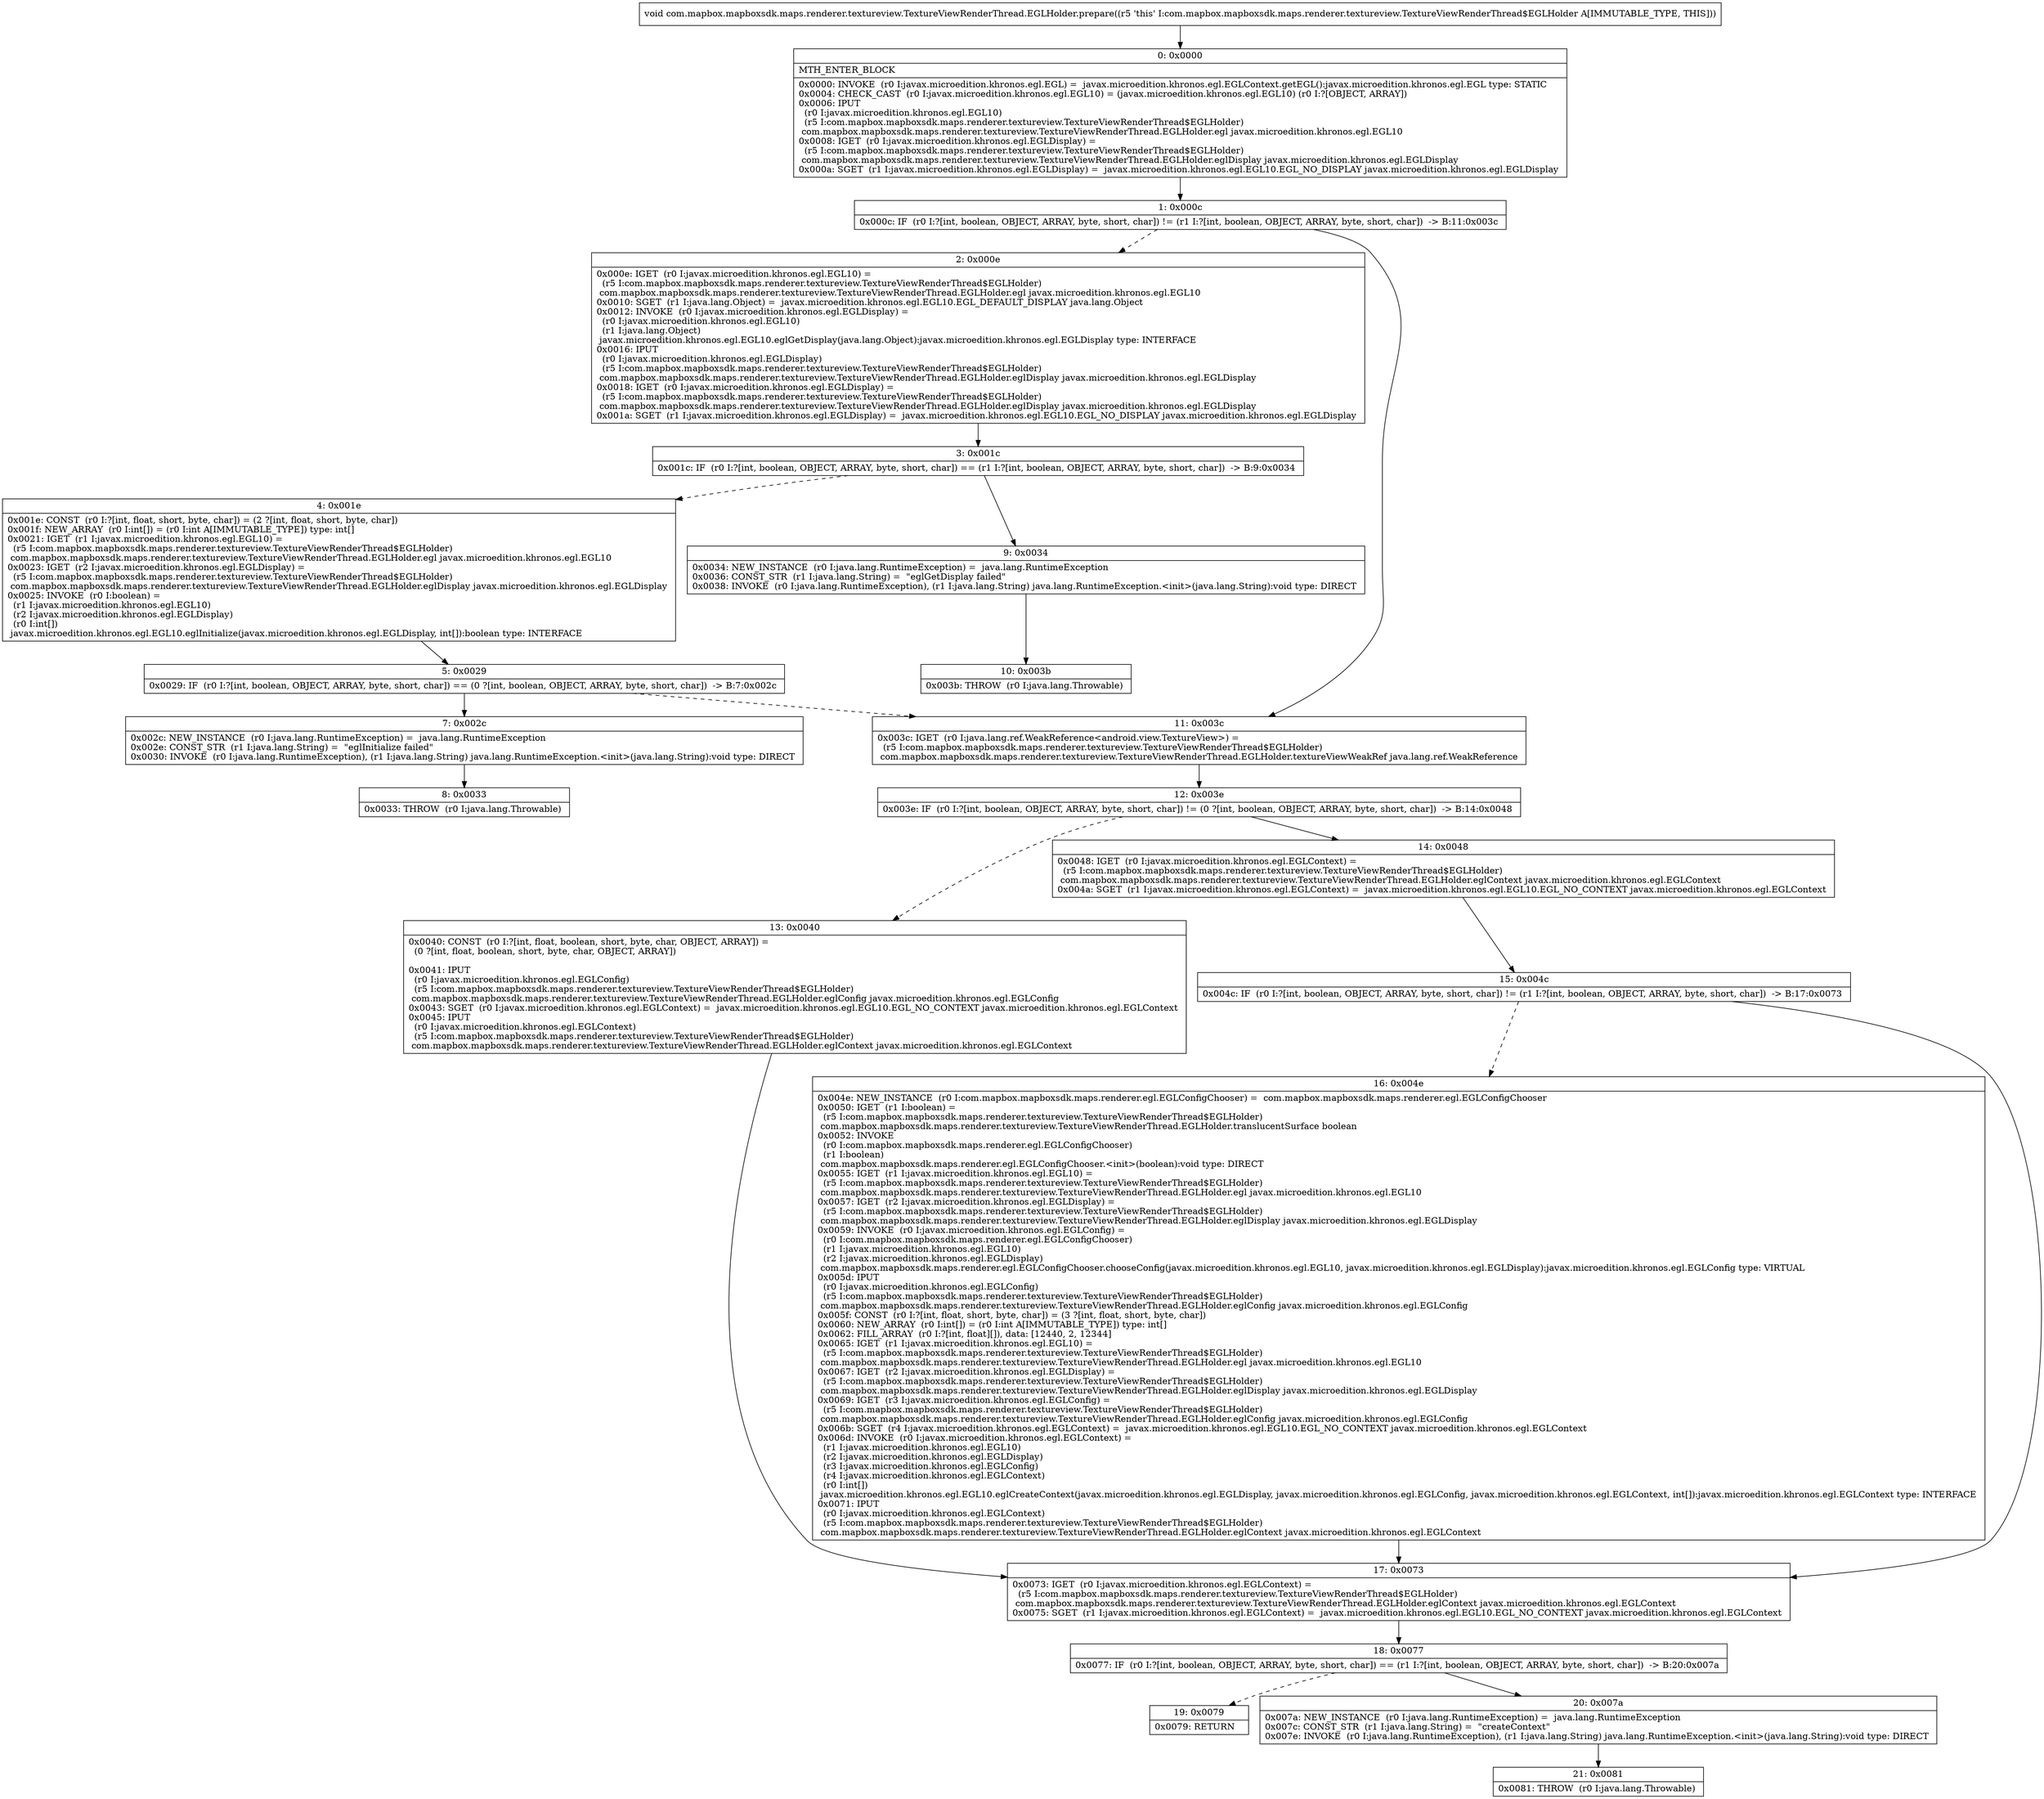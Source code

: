 digraph "CFG forcom.mapbox.mapboxsdk.maps.renderer.textureview.TextureViewRenderThread.EGLHolder.prepare()V" {
Node_0 [shape=record,label="{0\:\ 0x0000|MTH_ENTER_BLOCK\l|0x0000: INVOKE  (r0 I:javax.microedition.khronos.egl.EGL) =  javax.microedition.khronos.egl.EGLContext.getEGL():javax.microedition.khronos.egl.EGL type: STATIC \l0x0004: CHECK_CAST  (r0 I:javax.microedition.khronos.egl.EGL10) = (javax.microedition.khronos.egl.EGL10) (r0 I:?[OBJECT, ARRAY]) \l0x0006: IPUT  \l  (r0 I:javax.microedition.khronos.egl.EGL10)\l  (r5 I:com.mapbox.mapboxsdk.maps.renderer.textureview.TextureViewRenderThread$EGLHolder)\l com.mapbox.mapboxsdk.maps.renderer.textureview.TextureViewRenderThread.EGLHolder.egl javax.microedition.khronos.egl.EGL10 \l0x0008: IGET  (r0 I:javax.microedition.khronos.egl.EGLDisplay) = \l  (r5 I:com.mapbox.mapboxsdk.maps.renderer.textureview.TextureViewRenderThread$EGLHolder)\l com.mapbox.mapboxsdk.maps.renderer.textureview.TextureViewRenderThread.EGLHolder.eglDisplay javax.microedition.khronos.egl.EGLDisplay \l0x000a: SGET  (r1 I:javax.microedition.khronos.egl.EGLDisplay) =  javax.microedition.khronos.egl.EGL10.EGL_NO_DISPLAY javax.microedition.khronos.egl.EGLDisplay \l}"];
Node_1 [shape=record,label="{1\:\ 0x000c|0x000c: IF  (r0 I:?[int, boolean, OBJECT, ARRAY, byte, short, char]) != (r1 I:?[int, boolean, OBJECT, ARRAY, byte, short, char])  \-\> B:11:0x003c \l}"];
Node_2 [shape=record,label="{2\:\ 0x000e|0x000e: IGET  (r0 I:javax.microedition.khronos.egl.EGL10) = \l  (r5 I:com.mapbox.mapboxsdk.maps.renderer.textureview.TextureViewRenderThread$EGLHolder)\l com.mapbox.mapboxsdk.maps.renderer.textureview.TextureViewRenderThread.EGLHolder.egl javax.microedition.khronos.egl.EGL10 \l0x0010: SGET  (r1 I:java.lang.Object) =  javax.microedition.khronos.egl.EGL10.EGL_DEFAULT_DISPLAY java.lang.Object \l0x0012: INVOKE  (r0 I:javax.microedition.khronos.egl.EGLDisplay) = \l  (r0 I:javax.microedition.khronos.egl.EGL10)\l  (r1 I:java.lang.Object)\l javax.microedition.khronos.egl.EGL10.eglGetDisplay(java.lang.Object):javax.microedition.khronos.egl.EGLDisplay type: INTERFACE \l0x0016: IPUT  \l  (r0 I:javax.microedition.khronos.egl.EGLDisplay)\l  (r5 I:com.mapbox.mapboxsdk.maps.renderer.textureview.TextureViewRenderThread$EGLHolder)\l com.mapbox.mapboxsdk.maps.renderer.textureview.TextureViewRenderThread.EGLHolder.eglDisplay javax.microedition.khronos.egl.EGLDisplay \l0x0018: IGET  (r0 I:javax.microedition.khronos.egl.EGLDisplay) = \l  (r5 I:com.mapbox.mapboxsdk.maps.renderer.textureview.TextureViewRenderThread$EGLHolder)\l com.mapbox.mapboxsdk.maps.renderer.textureview.TextureViewRenderThread.EGLHolder.eglDisplay javax.microedition.khronos.egl.EGLDisplay \l0x001a: SGET  (r1 I:javax.microedition.khronos.egl.EGLDisplay) =  javax.microedition.khronos.egl.EGL10.EGL_NO_DISPLAY javax.microedition.khronos.egl.EGLDisplay \l}"];
Node_3 [shape=record,label="{3\:\ 0x001c|0x001c: IF  (r0 I:?[int, boolean, OBJECT, ARRAY, byte, short, char]) == (r1 I:?[int, boolean, OBJECT, ARRAY, byte, short, char])  \-\> B:9:0x0034 \l}"];
Node_4 [shape=record,label="{4\:\ 0x001e|0x001e: CONST  (r0 I:?[int, float, short, byte, char]) = (2 ?[int, float, short, byte, char]) \l0x001f: NEW_ARRAY  (r0 I:int[]) = (r0 I:int A[IMMUTABLE_TYPE]) type: int[] \l0x0021: IGET  (r1 I:javax.microedition.khronos.egl.EGL10) = \l  (r5 I:com.mapbox.mapboxsdk.maps.renderer.textureview.TextureViewRenderThread$EGLHolder)\l com.mapbox.mapboxsdk.maps.renderer.textureview.TextureViewRenderThread.EGLHolder.egl javax.microedition.khronos.egl.EGL10 \l0x0023: IGET  (r2 I:javax.microedition.khronos.egl.EGLDisplay) = \l  (r5 I:com.mapbox.mapboxsdk.maps.renderer.textureview.TextureViewRenderThread$EGLHolder)\l com.mapbox.mapboxsdk.maps.renderer.textureview.TextureViewRenderThread.EGLHolder.eglDisplay javax.microedition.khronos.egl.EGLDisplay \l0x0025: INVOKE  (r0 I:boolean) = \l  (r1 I:javax.microedition.khronos.egl.EGL10)\l  (r2 I:javax.microedition.khronos.egl.EGLDisplay)\l  (r0 I:int[])\l javax.microedition.khronos.egl.EGL10.eglInitialize(javax.microedition.khronos.egl.EGLDisplay, int[]):boolean type: INTERFACE \l}"];
Node_5 [shape=record,label="{5\:\ 0x0029|0x0029: IF  (r0 I:?[int, boolean, OBJECT, ARRAY, byte, short, char]) == (0 ?[int, boolean, OBJECT, ARRAY, byte, short, char])  \-\> B:7:0x002c \l}"];
Node_7 [shape=record,label="{7\:\ 0x002c|0x002c: NEW_INSTANCE  (r0 I:java.lang.RuntimeException) =  java.lang.RuntimeException \l0x002e: CONST_STR  (r1 I:java.lang.String) =  \"eglInitialize failed\" \l0x0030: INVOKE  (r0 I:java.lang.RuntimeException), (r1 I:java.lang.String) java.lang.RuntimeException.\<init\>(java.lang.String):void type: DIRECT \l}"];
Node_8 [shape=record,label="{8\:\ 0x0033|0x0033: THROW  (r0 I:java.lang.Throwable) \l}"];
Node_9 [shape=record,label="{9\:\ 0x0034|0x0034: NEW_INSTANCE  (r0 I:java.lang.RuntimeException) =  java.lang.RuntimeException \l0x0036: CONST_STR  (r1 I:java.lang.String) =  \"eglGetDisplay failed\" \l0x0038: INVOKE  (r0 I:java.lang.RuntimeException), (r1 I:java.lang.String) java.lang.RuntimeException.\<init\>(java.lang.String):void type: DIRECT \l}"];
Node_10 [shape=record,label="{10\:\ 0x003b|0x003b: THROW  (r0 I:java.lang.Throwable) \l}"];
Node_11 [shape=record,label="{11\:\ 0x003c|0x003c: IGET  (r0 I:java.lang.ref.WeakReference\<android.view.TextureView\>) = \l  (r5 I:com.mapbox.mapboxsdk.maps.renderer.textureview.TextureViewRenderThread$EGLHolder)\l com.mapbox.mapboxsdk.maps.renderer.textureview.TextureViewRenderThread.EGLHolder.textureViewWeakRef java.lang.ref.WeakReference \l}"];
Node_12 [shape=record,label="{12\:\ 0x003e|0x003e: IF  (r0 I:?[int, boolean, OBJECT, ARRAY, byte, short, char]) != (0 ?[int, boolean, OBJECT, ARRAY, byte, short, char])  \-\> B:14:0x0048 \l}"];
Node_13 [shape=record,label="{13\:\ 0x0040|0x0040: CONST  (r0 I:?[int, float, boolean, short, byte, char, OBJECT, ARRAY]) = \l  (0 ?[int, float, boolean, short, byte, char, OBJECT, ARRAY])\l \l0x0041: IPUT  \l  (r0 I:javax.microedition.khronos.egl.EGLConfig)\l  (r5 I:com.mapbox.mapboxsdk.maps.renderer.textureview.TextureViewRenderThread$EGLHolder)\l com.mapbox.mapboxsdk.maps.renderer.textureview.TextureViewRenderThread.EGLHolder.eglConfig javax.microedition.khronos.egl.EGLConfig \l0x0043: SGET  (r0 I:javax.microedition.khronos.egl.EGLContext) =  javax.microedition.khronos.egl.EGL10.EGL_NO_CONTEXT javax.microedition.khronos.egl.EGLContext \l0x0045: IPUT  \l  (r0 I:javax.microedition.khronos.egl.EGLContext)\l  (r5 I:com.mapbox.mapboxsdk.maps.renderer.textureview.TextureViewRenderThread$EGLHolder)\l com.mapbox.mapboxsdk.maps.renderer.textureview.TextureViewRenderThread.EGLHolder.eglContext javax.microedition.khronos.egl.EGLContext \l}"];
Node_14 [shape=record,label="{14\:\ 0x0048|0x0048: IGET  (r0 I:javax.microedition.khronos.egl.EGLContext) = \l  (r5 I:com.mapbox.mapboxsdk.maps.renderer.textureview.TextureViewRenderThread$EGLHolder)\l com.mapbox.mapboxsdk.maps.renderer.textureview.TextureViewRenderThread.EGLHolder.eglContext javax.microedition.khronos.egl.EGLContext \l0x004a: SGET  (r1 I:javax.microedition.khronos.egl.EGLContext) =  javax.microedition.khronos.egl.EGL10.EGL_NO_CONTEXT javax.microedition.khronos.egl.EGLContext \l}"];
Node_15 [shape=record,label="{15\:\ 0x004c|0x004c: IF  (r0 I:?[int, boolean, OBJECT, ARRAY, byte, short, char]) != (r1 I:?[int, boolean, OBJECT, ARRAY, byte, short, char])  \-\> B:17:0x0073 \l}"];
Node_16 [shape=record,label="{16\:\ 0x004e|0x004e: NEW_INSTANCE  (r0 I:com.mapbox.mapboxsdk.maps.renderer.egl.EGLConfigChooser) =  com.mapbox.mapboxsdk.maps.renderer.egl.EGLConfigChooser \l0x0050: IGET  (r1 I:boolean) = \l  (r5 I:com.mapbox.mapboxsdk.maps.renderer.textureview.TextureViewRenderThread$EGLHolder)\l com.mapbox.mapboxsdk.maps.renderer.textureview.TextureViewRenderThread.EGLHolder.translucentSurface boolean \l0x0052: INVOKE  \l  (r0 I:com.mapbox.mapboxsdk.maps.renderer.egl.EGLConfigChooser)\l  (r1 I:boolean)\l com.mapbox.mapboxsdk.maps.renderer.egl.EGLConfigChooser.\<init\>(boolean):void type: DIRECT \l0x0055: IGET  (r1 I:javax.microedition.khronos.egl.EGL10) = \l  (r5 I:com.mapbox.mapboxsdk.maps.renderer.textureview.TextureViewRenderThread$EGLHolder)\l com.mapbox.mapboxsdk.maps.renderer.textureview.TextureViewRenderThread.EGLHolder.egl javax.microedition.khronos.egl.EGL10 \l0x0057: IGET  (r2 I:javax.microedition.khronos.egl.EGLDisplay) = \l  (r5 I:com.mapbox.mapboxsdk.maps.renderer.textureview.TextureViewRenderThread$EGLHolder)\l com.mapbox.mapboxsdk.maps.renderer.textureview.TextureViewRenderThread.EGLHolder.eglDisplay javax.microedition.khronos.egl.EGLDisplay \l0x0059: INVOKE  (r0 I:javax.microedition.khronos.egl.EGLConfig) = \l  (r0 I:com.mapbox.mapboxsdk.maps.renderer.egl.EGLConfigChooser)\l  (r1 I:javax.microedition.khronos.egl.EGL10)\l  (r2 I:javax.microedition.khronos.egl.EGLDisplay)\l com.mapbox.mapboxsdk.maps.renderer.egl.EGLConfigChooser.chooseConfig(javax.microedition.khronos.egl.EGL10, javax.microedition.khronos.egl.EGLDisplay):javax.microedition.khronos.egl.EGLConfig type: VIRTUAL \l0x005d: IPUT  \l  (r0 I:javax.microedition.khronos.egl.EGLConfig)\l  (r5 I:com.mapbox.mapboxsdk.maps.renderer.textureview.TextureViewRenderThread$EGLHolder)\l com.mapbox.mapboxsdk.maps.renderer.textureview.TextureViewRenderThread.EGLHolder.eglConfig javax.microedition.khronos.egl.EGLConfig \l0x005f: CONST  (r0 I:?[int, float, short, byte, char]) = (3 ?[int, float, short, byte, char]) \l0x0060: NEW_ARRAY  (r0 I:int[]) = (r0 I:int A[IMMUTABLE_TYPE]) type: int[] \l0x0062: FILL_ARRAY  (r0 I:?[int, float][]), data: [12440, 2, 12344] \l0x0065: IGET  (r1 I:javax.microedition.khronos.egl.EGL10) = \l  (r5 I:com.mapbox.mapboxsdk.maps.renderer.textureview.TextureViewRenderThread$EGLHolder)\l com.mapbox.mapboxsdk.maps.renderer.textureview.TextureViewRenderThread.EGLHolder.egl javax.microedition.khronos.egl.EGL10 \l0x0067: IGET  (r2 I:javax.microedition.khronos.egl.EGLDisplay) = \l  (r5 I:com.mapbox.mapboxsdk.maps.renderer.textureview.TextureViewRenderThread$EGLHolder)\l com.mapbox.mapboxsdk.maps.renderer.textureview.TextureViewRenderThread.EGLHolder.eglDisplay javax.microedition.khronos.egl.EGLDisplay \l0x0069: IGET  (r3 I:javax.microedition.khronos.egl.EGLConfig) = \l  (r5 I:com.mapbox.mapboxsdk.maps.renderer.textureview.TextureViewRenderThread$EGLHolder)\l com.mapbox.mapboxsdk.maps.renderer.textureview.TextureViewRenderThread.EGLHolder.eglConfig javax.microedition.khronos.egl.EGLConfig \l0x006b: SGET  (r4 I:javax.microedition.khronos.egl.EGLContext) =  javax.microedition.khronos.egl.EGL10.EGL_NO_CONTEXT javax.microedition.khronos.egl.EGLContext \l0x006d: INVOKE  (r0 I:javax.microedition.khronos.egl.EGLContext) = \l  (r1 I:javax.microedition.khronos.egl.EGL10)\l  (r2 I:javax.microedition.khronos.egl.EGLDisplay)\l  (r3 I:javax.microedition.khronos.egl.EGLConfig)\l  (r4 I:javax.microedition.khronos.egl.EGLContext)\l  (r0 I:int[])\l javax.microedition.khronos.egl.EGL10.eglCreateContext(javax.microedition.khronos.egl.EGLDisplay, javax.microedition.khronos.egl.EGLConfig, javax.microedition.khronos.egl.EGLContext, int[]):javax.microedition.khronos.egl.EGLContext type: INTERFACE \l0x0071: IPUT  \l  (r0 I:javax.microedition.khronos.egl.EGLContext)\l  (r5 I:com.mapbox.mapboxsdk.maps.renderer.textureview.TextureViewRenderThread$EGLHolder)\l com.mapbox.mapboxsdk.maps.renderer.textureview.TextureViewRenderThread.EGLHolder.eglContext javax.microedition.khronos.egl.EGLContext \l}"];
Node_17 [shape=record,label="{17\:\ 0x0073|0x0073: IGET  (r0 I:javax.microedition.khronos.egl.EGLContext) = \l  (r5 I:com.mapbox.mapboxsdk.maps.renderer.textureview.TextureViewRenderThread$EGLHolder)\l com.mapbox.mapboxsdk.maps.renderer.textureview.TextureViewRenderThread.EGLHolder.eglContext javax.microedition.khronos.egl.EGLContext \l0x0075: SGET  (r1 I:javax.microedition.khronos.egl.EGLContext) =  javax.microedition.khronos.egl.EGL10.EGL_NO_CONTEXT javax.microedition.khronos.egl.EGLContext \l}"];
Node_18 [shape=record,label="{18\:\ 0x0077|0x0077: IF  (r0 I:?[int, boolean, OBJECT, ARRAY, byte, short, char]) == (r1 I:?[int, boolean, OBJECT, ARRAY, byte, short, char])  \-\> B:20:0x007a \l}"];
Node_19 [shape=record,label="{19\:\ 0x0079|0x0079: RETURN   \l}"];
Node_20 [shape=record,label="{20\:\ 0x007a|0x007a: NEW_INSTANCE  (r0 I:java.lang.RuntimeException) =  java.lang.RuntimeException \l0x007c: CONST_STR  (r1 I:java.lang.String) =  \"createContext\" \l0x007e: INVOKE  (r0 I:java.lang.RuntimeException), (r1 I:java.lang.String) java.lang.RuntimeException.\<init\>(java.lang.String):void type: DIRECT \l}"];
Node_21 [shape=record,label="{21\:\ 0x0081|0x0081: THROW  (r0 I:java.lang.Throwable) \l}"];
MethodNode[shape=record,label="{void com.mapbox.mapboxsdk.maps.renderer.textureview.TextureViewRenderThread.EGLHolder.prepare((r5 'this' I:com.mapbox.mapboxsdk.maps.renderer.textureview.TextureViewRenderThread$EGLHolder A[IMMUTABLE_TYPE, THIS])) }"];
MethodNode -> Node_0;
Node_0 -> Node_1;
Node_1 -> Node_2[style=dashed];
Node_1 -> Node_11;
Node_2 -> Node_3;
Node_3 -> Node_4[style=dashed];
Node_3 -> Node_9;
Node_4 -> Node_5;
Node_5 -> Node_7;
Node_5 -> Node_11[style=dashed];
Node_7 -> Node_8;
Node_9 -> Node_10;
Node_11 -> Node_12;
Node_12 -> Node_13[style=dashed];
Node_12 -> Node_14;
Node_13 -> Node_17;
Node_14 -> Node_15;
Node_15 -> Node_16[style=dashed];
Node_15 -> Node_17;
Node_16 -> Node_17;
Node_17 -> Node_18;
Node_18 -> Node_19[style=dashed];
Node_18 -> Node_20;
Node_20 -> Node_21;
}

